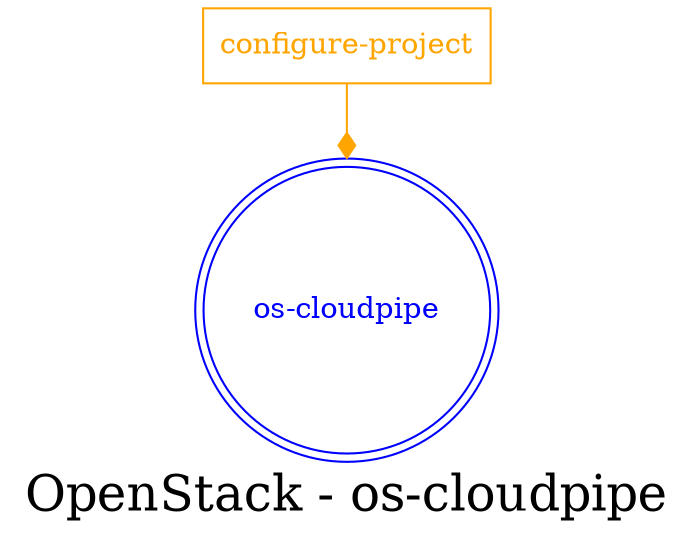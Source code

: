 digraph LexiconGraph {
graph[label="OpenStack - os-cloudpipe", fontsize=24]
splines=true
"os-cloudpipe" [color=blue, fontcolor=blue, shape=doublecircle]
"configure-project" [color=orange, fontcolor=orange, shape=box]
"configure-project" -> "os-cloudpipe" [color=orange, fontcolor=orange, arrowhead=diamond, arrowtail=none]
}
